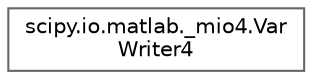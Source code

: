 digraph "Graphical Class Hierarchy"
{
 // LATEX_PDF_SIZE
  bgcolor="transparent";
  edge [fontname=Helvetica,fontsize=10,labelfontname=Helvetica,labelfontsize=10];
  node [fontname=Helvetica,fontsize=10,shape=box,height=0.2,width=0.4];
  rankdir="LR";
  Node0 [id="Node000000",label="scipy.io.matlab._mio4.Var\lWriter4",height=0.2,width=0.4,color="grey40", fillcolor="white", style="filled",URL="$d4/d92/classscipy_1_1io_1_1matlab_1_1__mio4_1_1VarWriter4.html",tooltip=" "];
}
